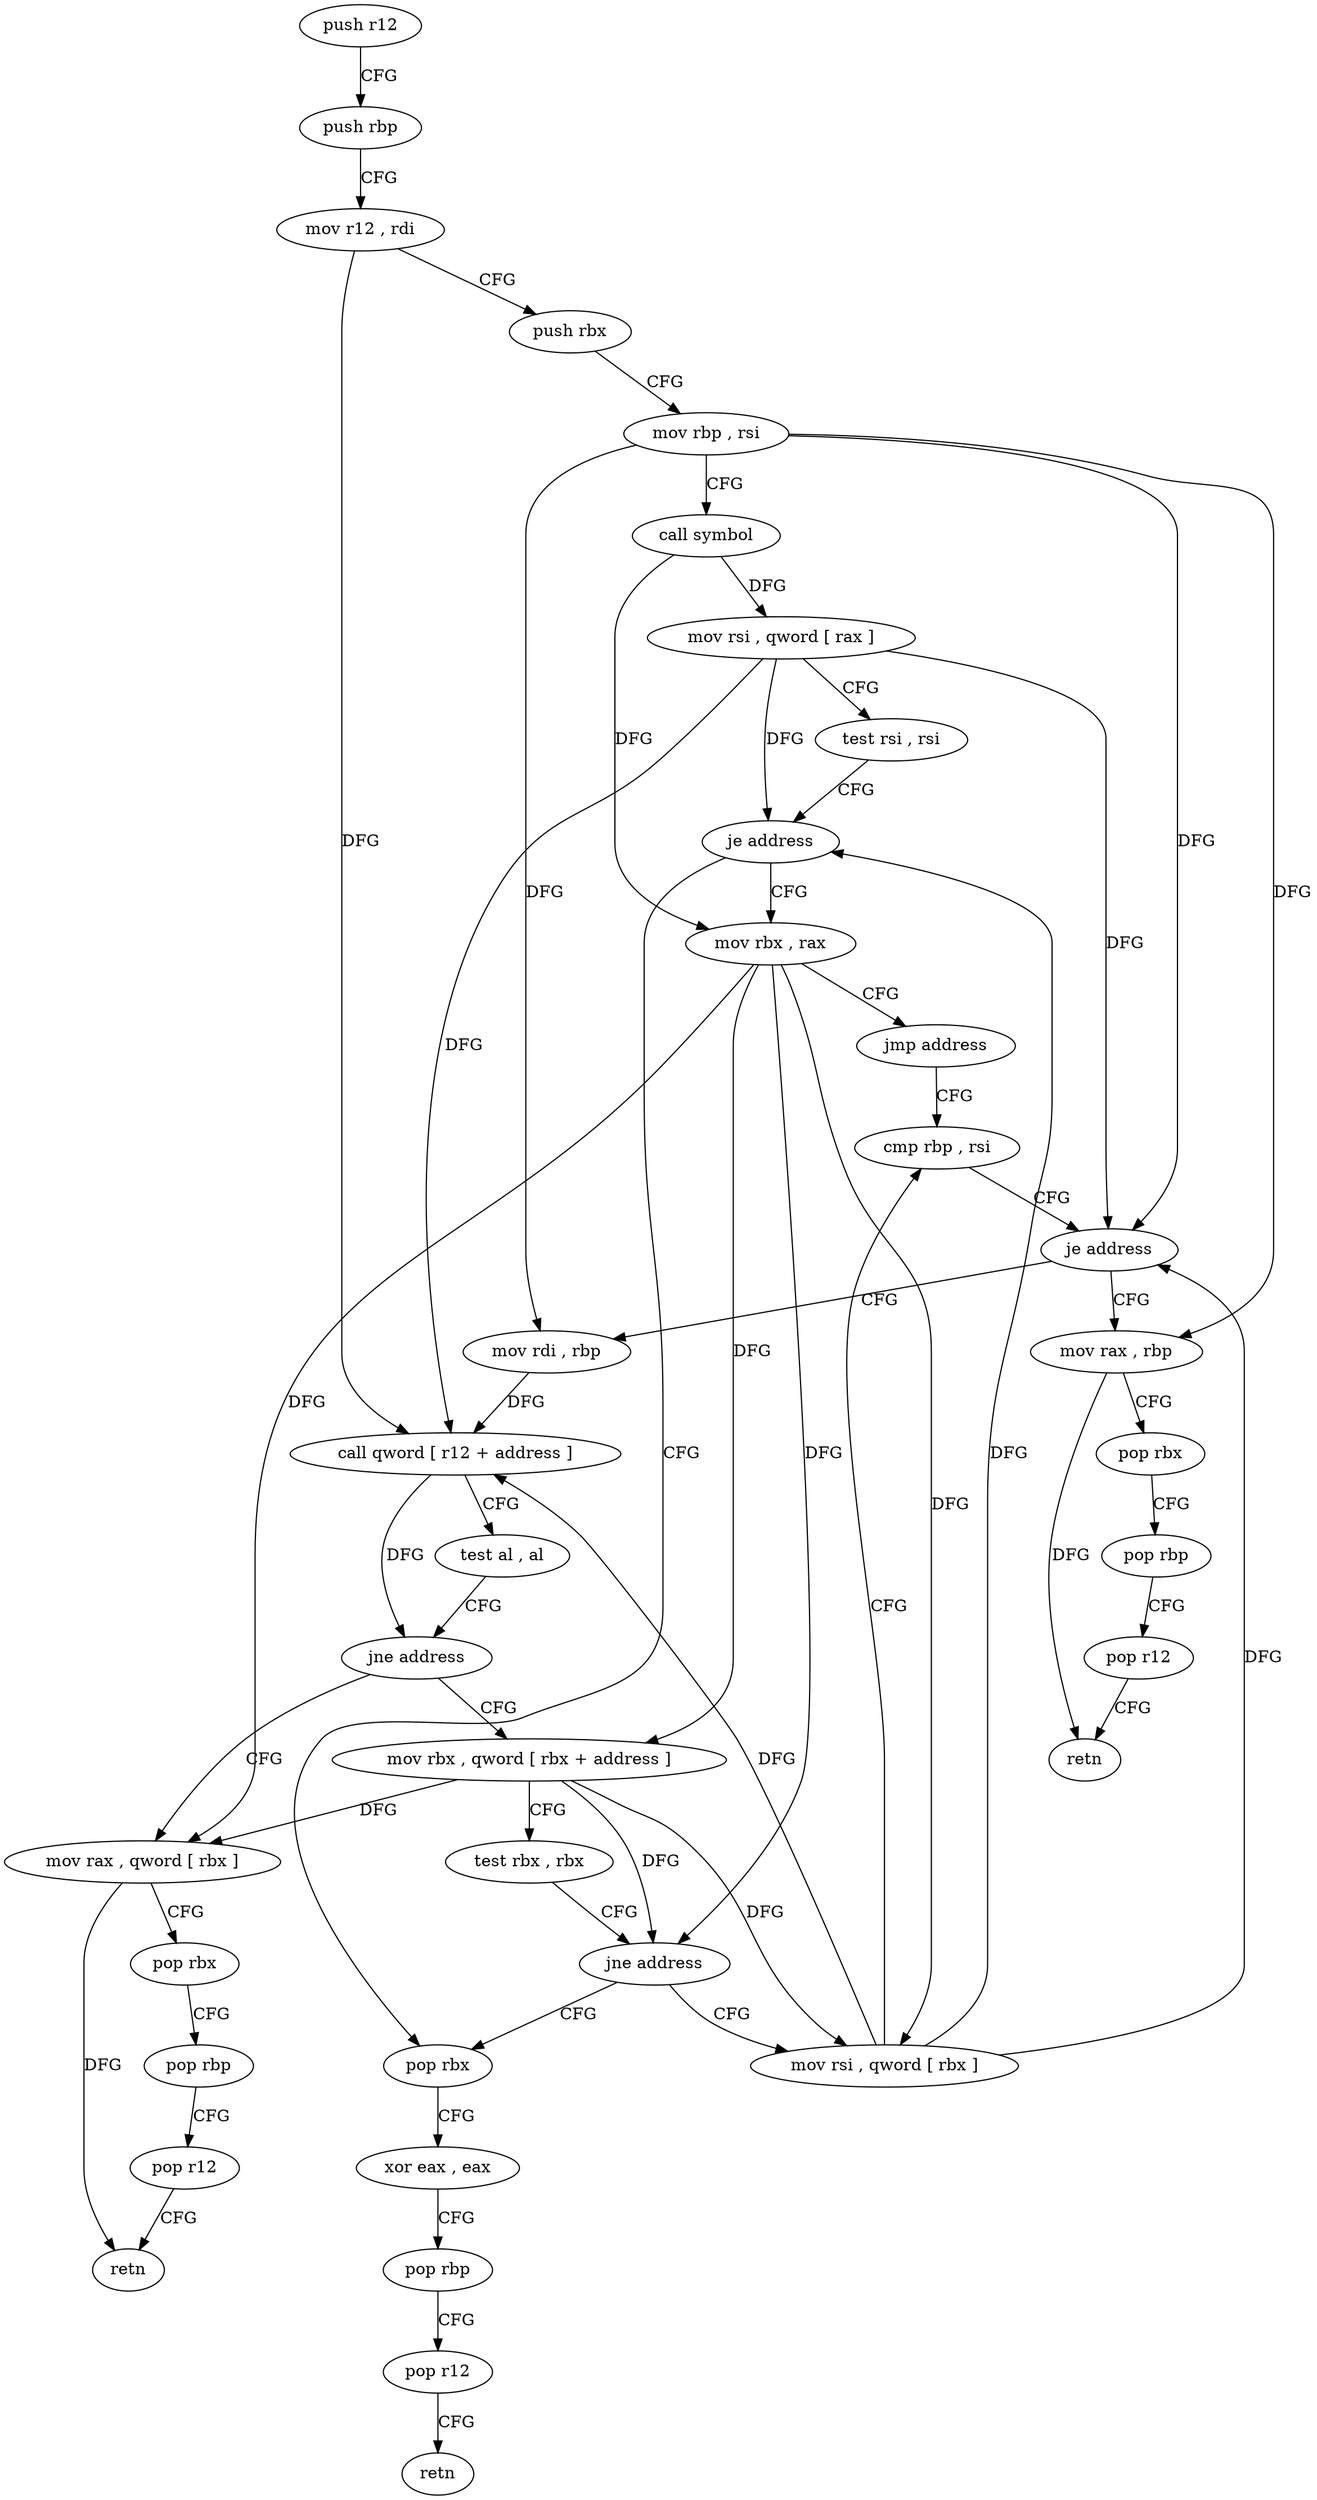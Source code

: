 digraph "func" {
"4280688" [label = "push r12" ]
"4280690" [label = "push rbp" ]
"4280691" [label = "mov r12 , rdi" ]
"4280694" [label = "push rbx" ]
"4280695" [label = "mov rbp , rsi" ]
"4280698" [label = "call symbol" ]
"4280703" [label = "mov rsi , qword [ rax ]" ]
"4280706" [label = "test rsi , rsi" ]
"4280709" [label = "je address" ]
"4280749" [label = "pop rbx" ]
"4280711" [label = "mov rbx , rax" ]
"4280750" [label = "xor eax , eax" ]
"4280752" [label = "pop rbp" ]
"4280753" [label = "pop r12" ]
"4280755" [label = "retn" ]
"4280714" [label = "jmp address" ]
"4280723" [label = "cmp rbp , rsi" ]
"4280726" [label = "je address" ]
"4280760" [label = "mov rax , rbp" ]
"4280728" [label = "mov rdi , rbp" ]
"4280763" [label = "pop rbx" ]
"4280764" [label = "pop rbp" ]
"4280765" [label = "pop r12" ]
"4280767" [label = "retn" ]
"4280731" [label = "call qword [ r12 + address ]" ]
"4280736" [label = "test al , al" ]
"4280738" [label = "jne address" ]
"4280768" [label = "mov rax , qword [ rbx ]" ]
"4280740" [label = "mov rbx , qword [ rbx + address ]" ]
"4280771" [label = "pop rbx" ]
"4280772" [label = "pop rbp" ]
"4280773" [label = "pop r12" ]
"4280775" [label = "retn" ]
"4280744" [label = "test rbx , rbx" ]
"4280747" [label = "jne address" ]
"4280720" [label = "mov rsi , qword [ rbx ]" ]
"4280688" -> "4280690" [ label = "CFG" ]
"4280690" -> "4280691" [ label = "CFG" ]
"4280691" -> "4280694" [ label = "CFG" ]
"4280691" -> "4280731" [ label = "DFG" ]
"4280694" -> "4280695" [ label = "CFG" ]
"4280695" -> "4280698" [ label = "CFG" ]
"4280695" -> "4280726" [ label = "DFG" ]
"4280695" -> "4280760" [ label = "DFG" ]
"4280695" -> "4280728" [ label = "DFG" ]
"4280698" -> "4280703" [ label = "DFG" ]
"4280698" -> "4280711" [ label = "DFG" ]
"4280703" -> "4280706" [ label = "CFG" ]
"4280703" -> "4280709" [ label = "DFG" ]
"4280703" -> "4280726" [ label = "DFG" ]
"4280703" -> "4280731" [ label = "DFG" ]
"4280706" -> "4280709" [ label = "CFG" ]
"4280709" -> "4280749" [ label = "CFG" ]
"4280709" -> "4280711" [ label = "CFG" ]
"4280749" -> "4280750" [ label = "CFG" ]
"4280711" -> "4280714" [ label = "CFG" ]
"4280711" -> "4280768" [ label = "DFG" ]
"4280711" -> "4280740" [ label = "DFG" ]
"4280711" -> "4280747" [ label = "DFG" ]
"4280711" -> "4280720" [ label = "DFG" ]
"4280750" -> "4280752" [ label = "CFG" ]
"4280752" -> "4280753" [ label = "CFG" ]
"4280753" -> "4280755" [ label = "CFG" ]
"4280714" -> "4280723" [ label = "CFG" ]
"4280723" -> "4280726" [ label = "CFG" ]
"4280726" -> "4280760" [ label = "CFG" ]
"4280726" -> "4280728" [ label = "CFG" ]
"4280760" -> "4280763" [ label = "CFG" ]
"4280760" -> "4280767" [ label = "DFG" ]
"4280728" -> "4280731" [ label = "DFG" ]
"4280763" -> "4280764" [ label = "CFG" ]
"4280764" -> "4280765" [ label = "CFG" ]
"4280765" -> "4280767" [ label = "CFG" ]
"4280731" -> "4280736" [ label = "CFG" ]
"4280731" -> "4280738" [ label = "DFG" ]
"4280736" -> "4280738" [ label = "CFG" ]
"4280738" -> "4280768" [ label = "CFG" ]
"4280738" -> "4280740" [ label = "CFG" ]
"4280768" -> "4280771" [ label = "CFG" ]
"4280768" -> "4280775" [ label = "DFG" ]
"4280740" -> "4280744" [ label = "CFG" ]
"4280740" -> "4280768" [ label = "DFG" ]
"4280740" -> "4280747" [ label = "DFG" ]
"4280740" -> "4280720" [ label = "DFG" ]
"4280771" -> "4280772" [ label = "CFG" ]
"4280772" -> "4280773" [ label = "CFG" ]
"4280773" -> "4280775" [ label = "CFG" ]
"4280744" -> "4280747" [ label = "CFG" ]
"4280747" -> "4280720" [ label = "CFG" ]
"4280747" -> "4280749" [ label = "CFG" ]
"4280720" -> "4280723" [ label = "CFG" ]
"4280720" -> "4280709" [ label = "DFG" ]
"4280720" -> "4280726" [ label = "DFG" ]
"4280720" -> "4280731" [ label = "DFG" ]
}
